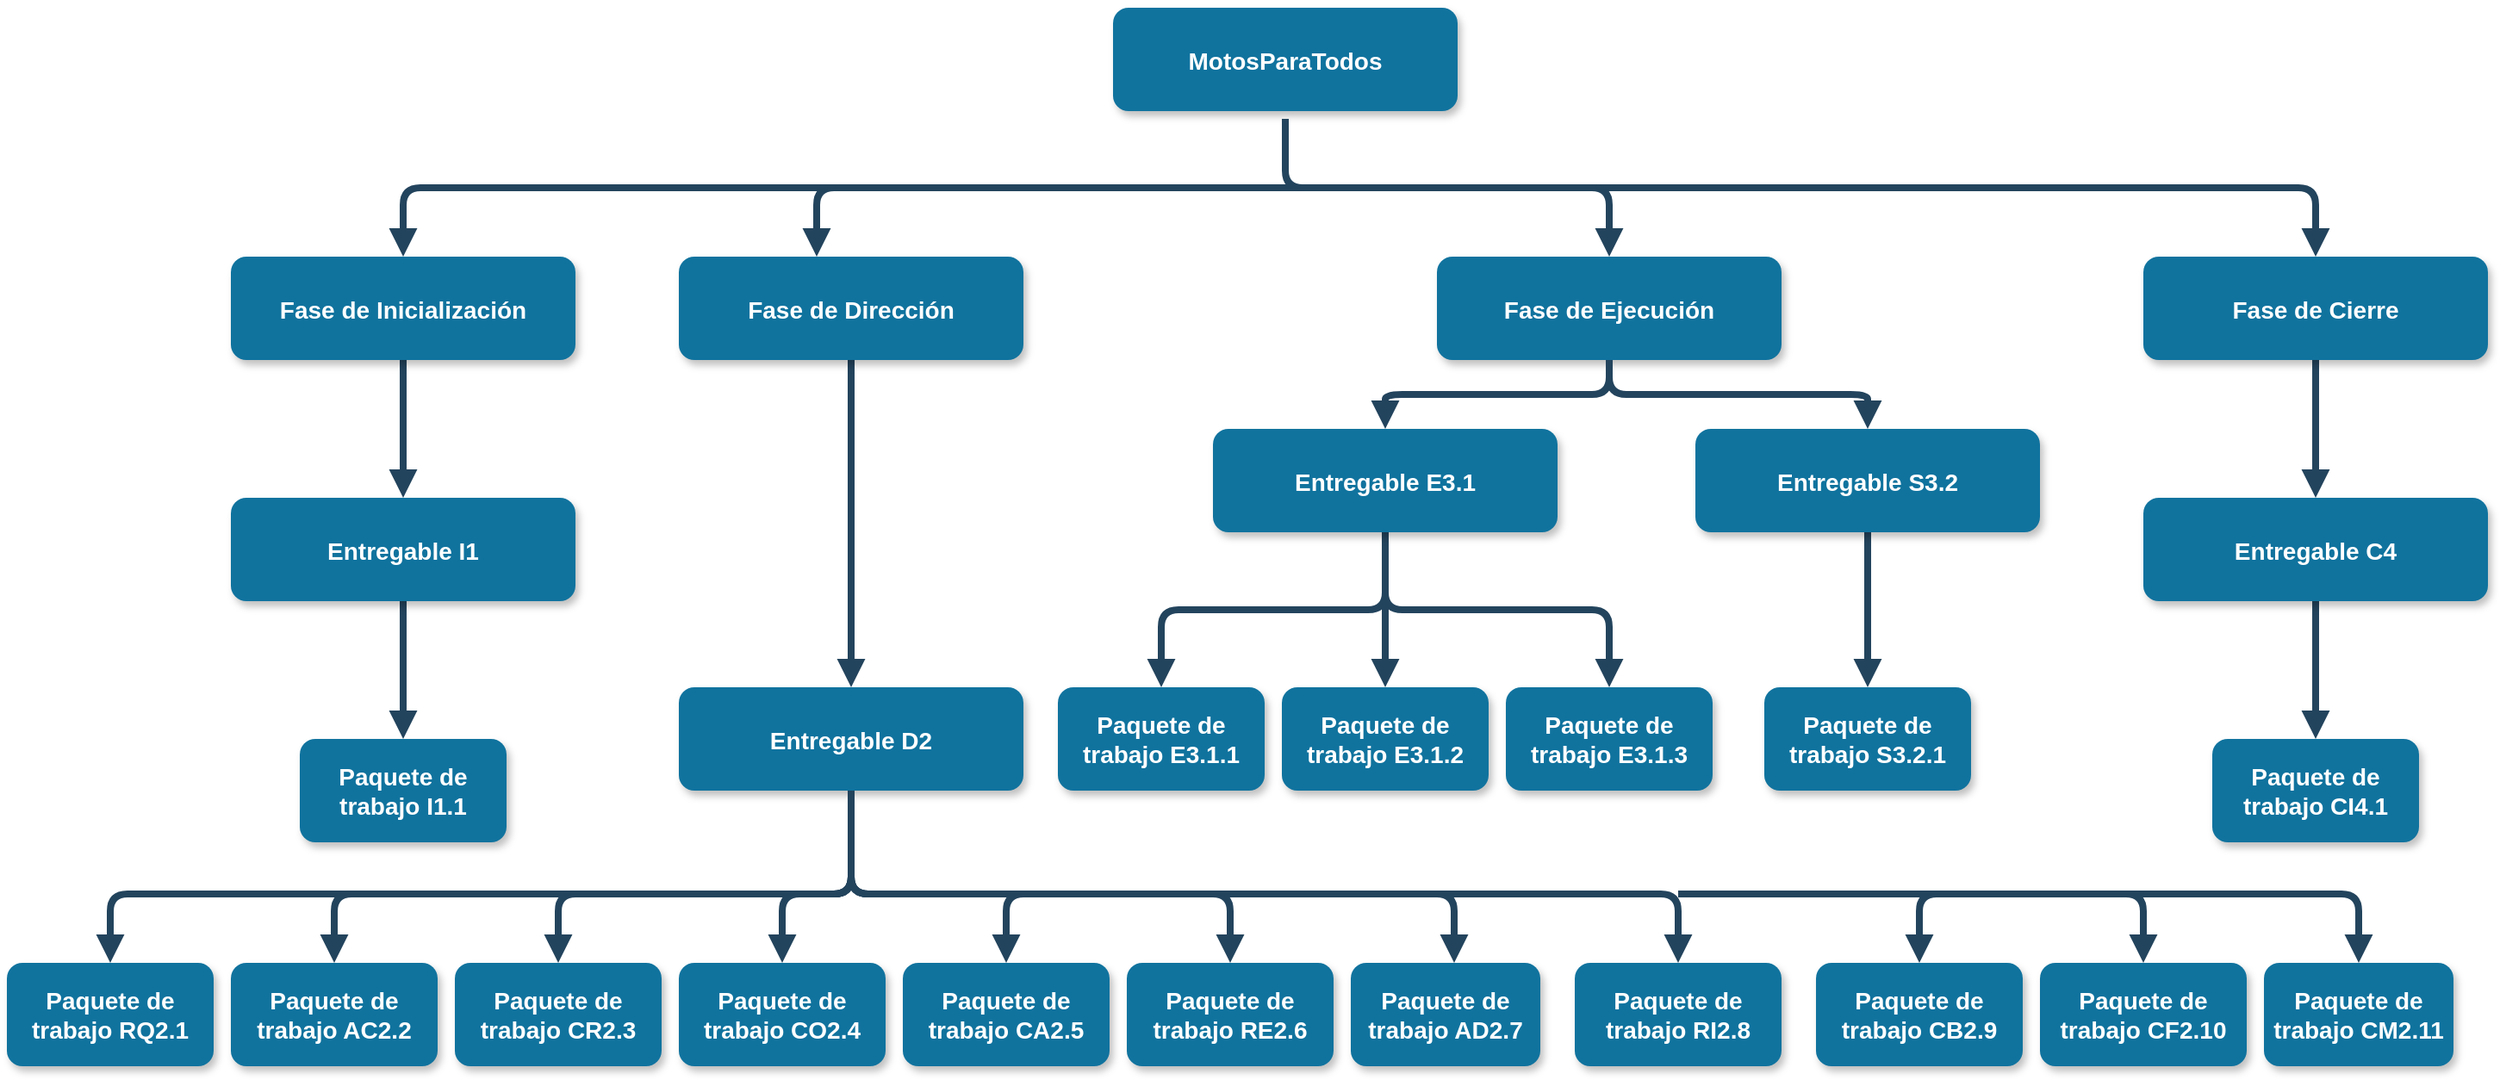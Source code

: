 <mxfile version="22.0.6" type="device">
  <diagram name="Page-1" id="97916047-d0de-89f5-080d-49f4d83e522f">
    <mxGraphModel dx="1194" dy="786" grid="1" gridSize="10" guides="1" tooltips="1" connect="1" arrows="1" fold="1" page="1" pageScale="1.5" pageWidth="1169" pageHeight="827" background="none" math="0" shadow="0">
      <root>
        <mxCell id="0" />
        <mxCell id="1" parent="0" />
        <mxCell id="2" value="MotosParaTodos" style="rounded=1;fillColor=#10739E;strokeColor=none;shadow=1;gradientColor=none;fontStyle=1;fontColor=#FFFFFF;fontSize=14;" parent="1" vertex="1">
          <mxGeometry x="672" y="205.5" width="200" height="60" as="geometry" />
        </mxCell>
        <mxCell id="v1i2jVxIXCwxf73VQqrA-61" value="" style="edgeStyle=orthogonalEdgeStyle;rounded=1;orthogonalLoop=1;jettySize=auto;html=1;strokeWidth=4;endArrow=block;strokeColor=#23445D;endFill=1;fontStyle=1;" parent="1" source="4" target="v1i2jVxIXCwxf73VQqrA-60" edge="1">
          <mxGeometry relative="1" as="geometry" />
        </mxCell>
        <mxCell id="4" value="Fase de Inicialización" style="rounded=1;fillColor=#10739E;strokeColor=none;shadow=1;gradientColor=none;fontStyle=1;fontColor=#FFFFFF;fontSize=14;" parent="1" vertex="1">
          <mxGeometry x="160" y="350" width="200" height="60" as="geometry" />
        </mxCell>
        <mxCell id="v1i2jVxIXCwxf73VQqrA-65" value="" style="edgeStyle=orthogonalEdgeStyle;rounded=1;orthogonalLoop=1;jettySize=auto;html=1;endArrow=block;strokeColor=#23445D;strokeWidth=4;endFill=1;fontStyle=1;" parent="1" source="5" target="v1i2jVxIXCwxf73VQqrA-64" edge="1">
          <mxGeometry relative="1" as="geometry" />
        </mxCell>
        <mxCell id="5" value="Fase de Dirección " style="rounded=1;fillColor=#10739E;strokeColor=none;shadow=1;gradientColor=none;fontStyle=1;fontColor=#FFFFFF;fontSize=14;" parent="1" vertex="1">
          <mxGeometry x="420" y="350" width="200" height="60" as="geometry" />
        </mxCell>
        <mxCell id="v1i2jVxIXCwxf73VQqrA-107" value="" style="edgeStyle=orthogonalEdgeStyle;rounded=1;orthogonalLoop=1;jettySize=auto;html=1;endArrow=block;strokeColor=#23445D;strokeWidth=4;endFill=1;fontStyle=1;" parent="1" source="6" target="v1i2jVxIXCwxf73VQqrA-106" edge="1">
          <mxGeometry relative="1" as="geometry" />
        </mxCell>
        <mxCell id="6" value="Fase de Cierre" style="rounded=1;fillColor=#10739E;strokeColor=none;shadow=1;gradientColor=none;fontStyle=1;fontColor=#FFFFFF;fontSize=14;" parent="1" vertex="1">
          <mxGeometry x="1270" y="350" width="200" height="60" as="geometry" />
        </mxCell>
        <mxCell id="30" value="" style="edgeStyle=elbowEdgeStyle;elbow=vertical;strokeWidth=4;endArrow=block;endFill=1;fontStyle=1;strokeColor=#23445D;" parent="1" target="5" edge="1">
          <mxGeometry x="22" y="165.5" width="100" height="100" as="geometry">
            <mxPoint x="772" y="310" as="sourcePoint" />
            <mxPoint x="122" y="165.5" as="targetPoint" />
            <Array as="points">
              <mxPoint x="500" y="310" />
            </Array>
          </mxGeometry>
        </mxCell>
        <mxCell id="31" value="" style="edgeStyle=elbowEdgeStyle;elbow=vertical;strokeWidth=4;endArrow=block;endFill=1;fontStyle=1;strokeColor=#23445D;" parent="1" target="4" edge="1">
          <mxGeometry x="22" y="165.5" width="100" height="100" as="geometry">
            <mxPoint x="772" y="310" as="sourcePoint" />
            <mxPoint x="122" y="165.5" as="targetPoint" />
            <Array as="points">
              <mxPoint x="750" y="310" />
            </Array>
          </mxGeometry>
        </mxCell>
        <mxCell id="32" value="" style="edgeStyle=elbowEdgeStyle;elbow=vertical;strokeWidth=4;endArrow=block;endFill=1;fontStyle=1;strokeColor=#23445D;" parent="1" target="6" edge="1">
          <mxGeometry x="22" y="165.5" width="100" height="100" as="geometry">
            <mxPoint x="772" y="310" as="sourcePoint" />
            <mxPoint x="122" y="165.5" as="targetPoint" />
            <Array as="points">
              <mxPoint x="800" y="310" />
            </Array>
          </mxGeometry>
        </mxCell>
        <mxCell id="v1i2jVxIXCwxf73VQqrA-111" value="" style="edgeStyle=orthogonalEdgeStyle;rounded=1;orthogonalLoop=1;jettySize=auto;html=1;endArrow=block;strokeColor=#23445D;strokeWidth=4;endFill=1;fontStyle=1;" parent="1" source="v1i2jVxIXCwxf73VQqrA-56" target="v1i2jVxIXCwxf73VQqrA-110" edge="1">
          <mxGeometry relative="1" as="geometry" />
        </mxCell>
        <mxCell id="v1i2jVxIXCwxf73VQqrA-56" value="Fase de Ejecución" style="rounded=1;fillColor=#10739E;strokeColor=none;shadow=1;gradientColor=none;fontStyle=1;fontColor=#FFFFFF;fontSize=14;" parent="1" vertex="1">
          <mxGeometry x="860" y="350" width="200" height="60" as="geometry" />
        </mxCell>
        <mxCell id="v1i2jVxIXCwxf73VQqrA-57" value="" style="edgeStyle=elbowEdgeStyle;elbow=vertical;strokeWidth=4;endArrow=block;endFill=1;fontStyle=1;strokeColor=#23445D;entryX=0.5;entryY=0;entryDx=0;entryDy=0;" parent="1" target="v1i2jVxIXCwxf73VQqrA-56" edge="1">
          <mxGeometry x="22" y="165.5" width="100" height="100" as="geometry">
            <mxPoint x="772" y="270" as="sourcePoint" />
            <mxPoint x="510" y="360" as="targetPoint" />
            <Array as="points" />
          </mxGeometry>
        </mxCell>
        <mxCell id="v1i2jVxIXCwxf73VQqrA-69" value="" style="edgeStyle=orthogonalEdgeStyle;rounded=1;orthogonalLoop=1;jettySize=auto;html=1;endArrow=block;strokeColor=#23445D;strokeWidth=4;endFill=1;fontStyle=1;" parent="1" source="v1i2jVxIXCwxf73VQqrA-60" target="v1i2jVxIXCwxf73VQqrA-68" edge="1">
          <mxGeometry relative="1" as="geometry" />
        </mxCell>
        <mxCell id="v1i2jVxIXCwxf73VQqrA-60" value="Entregable I1" style="rounded=1;fillColor=#10739E;strokeColor=none;shadow=1;gradientColor=none;fontStyle=1;fontColor=#FFFFFF;fontSize=14;" parent="1" vertex="1">
          <mxGeometry x="160" y="490" width="200" height="60" as="geometry" />
        </mxCell>
        <mxCell id="v1i2jVxIXCwxf73VQqrA-73" value="" style="edgeStyle=orthogonalEdgeStyle;rounded=1;orthogonalLoop=1;jettySize=auto;html=1;endArrow=block;strokeColor=#23445D;strokeWidth=4;endFill=1;fontStyle=1;" parent="1" source="v1i2jVxIXCwxf73VQqrA-64" target="v1i2jVxIXCwxf73VQqrA-72" edge="1">
          <mxGeometry relative="1" as="geometry">
            <Array as="points">
              <mxPoint x="520" y="720" />
              <mxPoint x="90" y="720" />
            </Array>
          </mxGeometry>
        </mxCell>
        <mxCell id="v1i2jVxIXCwxf73VQqrA-75" value="" style="edgeStyle=orthogonalEdgeStyle;rounded=1;orthogonalLoop=1;jettySize=auto;html=1;endArrow=block;strokeColor=#23445D;strokeWidth=4;endFill=1;fontStyle=1;" parent="1" source="v1i2jVxIXCwxf73VQqrA-64" target="v1i2jVxIXCwxf73VQqrA-74" edge="1">
          <mxGeometry relative="1" as="geometry">
            <Array as="points">
              <mxPoint x="520" y="720" />
              <mxPoint x="220" y="720" />
            </Array>
          </mxGeometry>
        </mxCell>
        <mxCell id="v1i2jVxIXCwxf73VQqrA-64" value="Entregable D2" style="rounded=1;fillColor=#10739E;strokeColor=none;shadow=1;gradientColor=none;fontStyle=1;fontColor=#FFFFFF;fontSize=14;" parent="1" vertex="1">
          <mxGeometry x="420" y="600" width="200" height="60" as="geometry" />
        </mxCell>
        <mxCell id="v1i2jVxIXCwxf73VQqrA-68" value="Paquete de trabajo I1.1" style="whiteSpace=wrap;html=1;fontSize=14;fillColor=#10739E;strokeColor=none;fontColor=#FFFFFF;rounded=1;shadow=1;gradientColor=none;fontStyle=1;" parent="1" vertex="1">
          <mxGeometry x="200" y="630" width="120" height="60" as="geometry" />
        </mxCell>
        <mxCell id="v1i2jVxIXCwxf73VQqrA-72" value="Paquete de trabajo RQ2.1" style="whiteSpace=wrap;html=1;fontSize=14;fillColor=#10739E;strokeColor=none;fontColor=#FFFFFF;rounded=1;shadow=1;gradientColor=none;fontStyle=1;" parent="1" vertex="1">
          <mxGeometry x="30" y="760" width="120" height="60" as="geometry" />
        </mxCell>
        <mxCell id="v1i2jVxIXCwxf73VQqrA-74" value="Paquete de trabajo AC2.2" style="whiteSpace=wrap;html=1;fontSize=14;fillColor=#10739E;strokeColor=none;fontColor=#FFFFFF;rounded=1;shadow=1;gradientColor=none;fontStyle=1;" parent="1" vertex="1">
          <mxGeometry x="160" y="760" width="120" height="60" as="geometry" />
        </mxCell>
        <mxCell id="v1i2jVxIXCwxf73VQqrA-79" value="" style="edgeStyle=orthogonalEdgeStyle;rounded=1;orthogonalLoop=1;jettySize=auto;html=1;endArrow=block;strokeColor=#23445D;strokeWidth=4;endFill=1;fontStyle=1;" parent="1" target="v1i2jVxIXCwxf73VQqrA-81" edge="1">
          <mxGeometry relative="1" as="geometry">
            <mxPoint x="520" y="670" as="sourcePoint" />
            <Array as="points">
              <mxPoint x="520" y="660" />
              <mxPoint x="520" y="720" />
              <mxPoint x="350" y="720" />
            </Array>
          </mxGeometry>
        </mxCell>
        <mxCell id="v1i2jVxIXCwxf73VQqrA-80" value="" style="edgeStyle=orthogonalEdgeStyle;rounded=1;orthogonalLoop=1;jettySize=auto;html=1;endArrow=block;strokeColor=#23445D;strokeWidth=4;endFill=1;fontStyle=1;exitX=0.5;exitY=1;exitDx=0;exitDy=0;" parent="1" source="v1i2jVxIXCwxf73VQqrA-64" target="v1i2jVxIXCwxf73VQqrA-82" edge="1">
          <mxGeometry relative="1" as="geometry">
            <mxPoint x="780" y="660" as="sourcePoint" />
            <Array as="points">
              <mxPoint x="520" y="720" />
              <mxPoint x="480" y="720" />
            </Array>
          </mxGeometry>
        </mxCell>
        <mxCell id="v1i2jVxIXCwxf73VQqrA-81" value="Paquete de trabajo CR2.3" style="whiteSpace=wrap;html=1;fontSize=14;fillColor=#10739E;strokeColor=none;fontColor=#FFFFFF;rounded=1;shadow=1;gradientColor=none;fontStyle=1;" parent="1" vertex="1">
          <mxGeometry x="290" y="760" width="120" height="60" as="geometry" />
        </mxCell>
        <mxCell id="v1i2jVxIXCwxf73VQqrA-82" value="Paquete de trabajo CO2.4" style="whiteSpace=wrap;html=1;fontSize=14;fillColor=#10739E;strokeColor=none;fontColor=#FFFFFF;rounded=1;shadow=1;gradientColor=none;fontStyle=1;" parent="1" vertex="1">
          <mxGeometry x="420" y="760" width="120" height="60" as="geometry" />
        </mxCell>
        <mxCell id="v1i2jVxIXCwxf73VQqrA-90" value="" style="edgeStyle=orthogonalEdgeStyle;rounded=1;orthogonalLoop=1;jettySize=auto;html=1;endArrow=block;strokeColor=#23445D;strokeWidth=4;endFill=1;fontStyle=1;" parent="1" target="v1i2jVxIXCwxf73VQqrA-92" edge="1">
          <mxGeometry relative="1" as="geometry">
            <mxPoint x="830" y="720" as="sourcePoint" />
            <Array as="points">
              <mxPoint x="610" y="720" />
            </Array>
          </mxGeometry>
        </mxCell>
        <mxCell id="v1i2jVxIXCwxf73VQqrA-91" value="" style="edgeStyle=orthogonalEdgeStyle;rounded=1;orthogonalLoop=1;jettySize=auto;html=1;endArrow=block;strokeColor=#23445D;strokeWidth=4;endFill=1;fontStyle=1;" parent="1" target="v1i2jVxIXCwxf73VQqrA-93" edge="1">
          <mxGeometry relative="1" as="geometry">
            <mxPoint x="520" y="660" as="sourcePoint" />
            <Array as="points">
              <mxPoint x="520" y="660" />
              <mxPoint x="520" y="720" />
              <mxPoint x="740" y="720" />
            </Array>
          </mxGeometry>
        </mxCell>
        <mxCell id="v1i2jVxIXCwxf73VQqrA-92" value="Paquete de trabajo CA2.5" style="whiteSpace=wrap;html=1;fontSize=14;fillColor=#10739E;strokeColor=none;fontColor=#FFFFFF;rounded=1;shadow=1;gradientColor=none;fontStyle=1;" parent="1" vertex="1">
          <mxGeometry x="550" y="760" width="120" height="60" as="geometry" />
        </mxCell>
        <mxCell id="v1i2jVxIXCwxf73VQqrA-93" value="Paquete de trabajo RE2.6" style="whiteSpace=wrap;html=1;fontSize=14;fillColor=#10739E;strokeColor=none;fontColor=#FFFFFF;rounded=1;shadow=1;gradientColor=none;fontStyle=1;" parent="1" vertex="1">
          <mxGeometry x="680" y="760" width="120" height="60" as="geometry" />
        </mxCell>
        <mxCell id="v1i2jVxIXCwxf73VQqrA-94" value="" style="edgeStyle=orthogonalEdgeStyle;rounded=1;orthogonalLoop=1;jettySize=auto;html=1;endArrow=block;strokeColor=#23445D;strokeWidth=4;endFill=1;fontStyle=1;" parent="1" target="v1i2jVxIXCwxf73VQqrA-96" edge="1">
          <mxGeometry relative="1" as="geometry">
            <mxPoint x="520" y="680" as="sourcePoint" />
            <Array as="points">
              <mxPoint x="520" y="680" />
              <mxPoint x="520" y="720" />
              <mxPoint x="870" y="720" />
            </Array>
          </mxGeometry>
        </mxCell>
        <mxCell id="v1i2jVxIXCwxf73VQqrA-95" value="" style="edgeStyle=orthogonalEdgeStyle;rounded=1;orthogonalLoop=1;jettySize=auto;html=1;endArrow=block;strokeColor=#23445D;strokeWidth=4;endFill=1;fontStyle=1;" parent="1" target="v1i2jVxIXCwxf73VQqrA-97" edge="1">
          <mxGeometry relative="1" as="geometry">
            <mxPoint x="520" y="660" as="sourcePoint" />
            <Array as="points">
              <mxPoint x="520" y="660" />
              <mxPoint x="520" y="720" />
              <mxPoint x="1000" y="720" />
            </Array>
          </mxGeometry>
        </mxCell>
        <mxCell id="v1i2jVxIXCwxf73VQqrA-96" value="Paquete de trabajo AD2.7" style="whiteSpace=wrap;html=1;fontSize=14;fillColor=#10739E;strokeColor=none;fontColor=#FFFFFF;rounded=1;shadow=1;gradientColor=none;fontStyle=1;" parent="1" vertex="1">
          <mxGeometry x="810" y="760" width="110" height="60" as="geometry" />
        </mxCell>
        <mxCell id="v1i2jVxIXCwxf73VQqrA-97" value="Paquete de trabajo RI2.8" style="whiteSpace=wrap;html=1;fontSize=14;fillColor=#10739E;strokeColor=none;fontColor=#FFFFFF;rounded=1;shadow=1;gradientColor=none;fontStyle=1;" parent="1" vertex="1">
          <mxGeometry x="940" y="760" width="120" height="60" as="geometry" />
        </mxCell>
        <mxCell id="v1i2jVxIXCwxf73VQqrA-98" value="" style="edgeStyle=orthogonalEdgeStyle;rounded=1;orthogonalLoop=1;jettySize=auto;html=1;endArrow=block;strokeColor=#23445D;strokeWidth=4;endFill=1;fontStyle=1;" parent="1" target="v1i2jVxIXCwxf73VQqrA-100" edge="1">
          <mxGeometry relative="1" as="geometry">
            <mxPoint x="1360" y="720" as="sourcePoint" />
            <Array as="points">
              <mxPoint x="1140" y="720" />
            </Array>
          </mxGeometry>
        </mxCell>
        <mxCell id="v1i2jVxIXCwxf73VQqrA-99" value="" style="edgeStyle=orthogonalEdgeStyle;rounded=1;orthogonalLoop=1;jettySize=auto;html=1;endArrow=block;strokeColor=#23445D;strokeWidth=4;endFill=1;fontStyle=1;" parent="1" target="v1i2jVxIXCwxf73VQqrA-101" edge="1">
          <mxGeometry relative="1" as="geometry">
            <mxPoint x="1000" y="720" as="sourcePoint" />
            <Array as="points">
              <mxPoint x="1270" y="720" />
            </Array>
          </mxGeometry>
        </mxCell>
        <mxCell id="v1i2jVxIXCwxf73VQqrA-100" value="Paquete de trabajo CB2.9" style="whiteSpace=wrap;html=1;fontSize=14;fillColor=#10739E;strokeColor=none;fontColor=#FFFFFF;rounded=1;shadow=1;gradientColor=none;fontStyle=1;" parent="1" vertex="1">
          <mxGeometry x="1080" y="760" width="120" height="60" as="geometry" />
        </mxCell>
        <mxCell id="v1i2jVxIXCwxf73VQqrA-101" value="Paquete de trabajo CF2.10" style="whiteSpace=wrap;html=1;fontSize=14;fillColor=#10739E;strokeColor=none;fontColor=#FFFFFF;rounded=1;shadow=1;gradientColor=none;fontStyle=1;" parent="1" vertex="1">
          <mxGeometry x="1210" y="760" width="120" height="60" as="geometry" />
        </mxCell>
        <mxCell id="v1i2jVxIXCwxf73VQqrA-102" value="" style="edgeStyle=orthogonalEdgeStyle;rounded=1;orthogonalLoop=1;jettySize=auto;html=1;endArrow=block;strokeColor=#23445D;strokeWidth=4;endFill=1;fontStyle=1;" parent="1" target="v1i2jVxIXCwxf73VQqrA-104" edge="1">
          <mxGeometry relative="1" as="geometry">
            <mxPoint x="1000" y="720" as="sourcePoint" />
            <Array as="points">
              <mxPoint x="1395" y="720" />
            </Array>
          </mxGeometry>
        </mxCell>
        <mxCell id="v1i2jVxIXCwxf73VQqrA-104" value="Paquete de trabajo CM2.11" style="whiteSpace=wrap;html=1;fontSize=14;fillColor=#10739E;strokeColor=none;fontColor=#FFFFFF;rounded=1;shadow=1;gradientColor=none;fontStyle=1;" parent="1" vertex="1">
          <mxGeometry x="1340" y="760" width="110" height="60" as="geometry" />
        </mxCell>
        <mxCell id="v1i2jVxIXCwxf73VQqrA-109" value="" style="edgeStyle=orthogonalEdgeStyle;rounded=1;orthogonalLoop=1;jettySize=auto;html=1;endArrow=block;strokeColor=#23445D;strokeWidth=4;endFill=1;fontStyle=1;" parent="1" source="v1i2jVxIXCwxf73VQqrA-106" target="v1i2jVxIXCwxf73VQqrA-108" edge="1">
          <mxGeometry relative="1" as="geometry">
            <Array as="points">
              <mxPoint x="1370" y="640" />
            </Array>
          </mxGeometry>
        </mxCell>
        <mxCell id="v1i2jVxIXCwxf73VQqrA-106" value="Entregable C4" style="rounded=1;fillColor=#10739E;strokeColor=none;shadow=1;gradientColor=none;fontStyle=1;fontColor=#FFFFFF;fontSize=14;" parent="1" vertex="1">
          <mxGeometry x="1270" y="490" width="200" height="60" as="geometry" />
        </mxCell>
        <mxCell id="v1i2jVxIXCwxf73VQqrA-108" value="Paquete de trabajo CI4.1" style="whiteSpace=wrap;html=1;fontSize=14;fillColor=#10739E;strokeColor=none;fontColor=#FFFFFF;rounded=1;shadow=1;gradientColor=none;fontStyle=1;" parent="1" vertex="1">
          <mxGeometry x="1310" y="630" width="120" height="60" as="geometry" />
        </mxCell>
        <mxCell id="v1i2jVxIXCwxf73VQqrA-113" value="" style="edgeStyle=orthogonalEdgeStyle;rounded=1;orthogonalLoop=1;jettySize=auto;html=1;endArrow=block;strokeColor=#23445D;strokeWidth=4;endFill=1;fontStyle=1;" parent="1" source="v1i2jVxIXCwxf73VQqrA-110" target="v1i2jVxIXCwxf73VQqrA-112" edge="1">
          <mxGeometry relative="1" as="geometry" />
        </mxCell>
        <mxCell id="v1i2jVxIXCwxf73VQqrA-114" value="" style="edgeStyle=orthogonalEdgeStyle;rounded=1;orthogonalLoop=1;jettySize=auto;html=1;entryX=0.5;entryY=0;entryDx=0;entryDy=0;endArrow=block;strokeColor=#23445D;strokeWidth=4;endFill=1;fontStyle=1;" parent="1" source="v1i2jVxIXCwxf73VQqrA-110" target="v1i2jVxIXCwxf73VQqrA-117" edge="1">
          <mxGeometry relative="1" as="geometry" />
        </mxCell>
        <mxCell id="v1i2jVxIXCwxf73VQqrA-115" value="" style="edgeStyle=orthogonalEdgeStyle;rounded=1;orthogonalLoop=1;jettySize=auto;html=1;entryX=0.5;entryY=0;entryDx=0;entryDy=0;endArrow=block;strokeColor=#23445D;strokeWidth=4;endFill=1;fontStyle=1;" parent="1" source="v1i2jVxIXCwxf73VQqrA-110" target="v1i2jVxIXCwxf73VQqrA-116" edge="1">
          <mxGeometry relative="1" as="geometry" />
        </mxCell>
        <mxCell id="v1i2jVxIXCwxf73VQqrA-110" value="Entregable E3.1" style="rounded=1;fillColor=#10739E;strokeColor=none;shadow=1;gradientColor=none;fontStyle=1;fontColor=#FFFFFF;fontSize=14;" parent="1" vertex="1">
          <mxGeometry x="730" y="450" width="200" height="60" as="geometry" />
        </mxCell>
        <mxCell id="v1i2jVxIXCwxf73VQqrA-112" value="Paquete de trabajo E3.1.1" style="whiteSpace=wrap;html=1;fontSize=14;fillColor=#10739E;strokeColor=none;fontColor=#FFFFFF;rounded=1;shadow=1;gradientColor=none;fontStyle=1;" parent="1" vertex="1">
          <mxGeometry x="640" y="600" width="120" height="60" as="geometry" />
        </mxCell>
        <mxCell id="v1i2jVxIXCwxf73VQqrA-116" value="Paquete de trabajo E3.1.2" style="whiteSpace=wrap;html=1;fontSize=14;fillColor=#10739E;strokeColor=none;fontColor=#FFFFFF;rounded=1;shadow=1;gradientColor=none;fontStyle=1;" parent="1" vertex="1">
          <mxGeometry x="770" y="600" width="120" height="60" as="geometry" />
        </mxCell>
        <mxCell id="v1i2jVxIXCwxf73VQqrA-117" value="Paquete de trabajo E3.1.3" style="whiteSpace=wrap;html=1;fontSize=14;fillColor=#10739E;strokeColor=none;fontColor=#FFFFFF;rounded=1;shadow=1;gradientColor=none;fontStyle=1;" parent="1" vertex="1">
          <mxGeometry x="900" y="600" width="120" height="60" as="geometry" />
        </mxCell>
        <mxCell id="C6fv4pz1ckxqo_Rwr8iT-35" value="" style="edgeStyle=orthogonalEdgeStyle;rounded=1;orthogonalLoop=1;jettySize=auto;html=1;endArrow=block;strokeColor=#23445D;strokeWidth=4;endFill=1;fontStyle=1;" edge="1" parent="1" source="C6fv4pz1ckxqo_Rwr8iT-32" target="C6fv4pz1ckxqo_Rwr8iT-34">
          <mxGeometry relative="1" as="geometry" />
        </mxCell>
        <mxCell id="C6fv4pz1ckxqo_Rwr8iT-32" value="Entregable S3.2" style="rounded=1;fillColor=#10739E;strokeColor=none;shadow=1;gradientColor=none;fontStyle=1;fontColor=#FFFFFF;fontSize=14;" vertex="1" parent="1">
          <mxGeometry x="1010" y="450" width="200" height="60" as="geometry" />
        </mxCell>
        <mxCell id="C6fv4pz1ckxqo_Rwr8iT-33" value="" style="edgeStyle=orthogonalEdgeStyle;rounded=1;orthogonalLoop=1;jettySize=auto;html=1;endArrow=block;strokeColor=#23445D;strokeWidth=4;endFill=1;fontStyle=1;" edge="1" parent="1" target="C6fv4pz1ckxqo_Rwr8iT-32">
          <mxGeometry relative="1" as="geometry">
            <mxPoint x="960" y="410" as="sourcePoint" />
            <mxPoint x="840" y="460" as="targetPoint" />
            <Array as="points">
              <mxPoint x="960" y="430" />
              <mxPoint x="1110" y="430" />
            </Array>
          </mxGeometry>
        </mxCell>
        <mxCell id="C6fv4pz1ckxqo_Rwr8iT-34" value="Paquete de trabajo S3.2.1" style="whiteSpace=wrap;html=1;fontSize=14;fillColor=#10739E;strokeColor=none;fontColor=#FFFFFF;rounded=1;shadow=1;gradientColor=none;fontStyle=1;" vertex="1" parent="1">
          <mxGeometry x="1050" y="600" width="120" height="60" as="geometry" />
        </mxCell>
      </root>
    </mxGraphModel>
  </diagram>
</mxfile>
